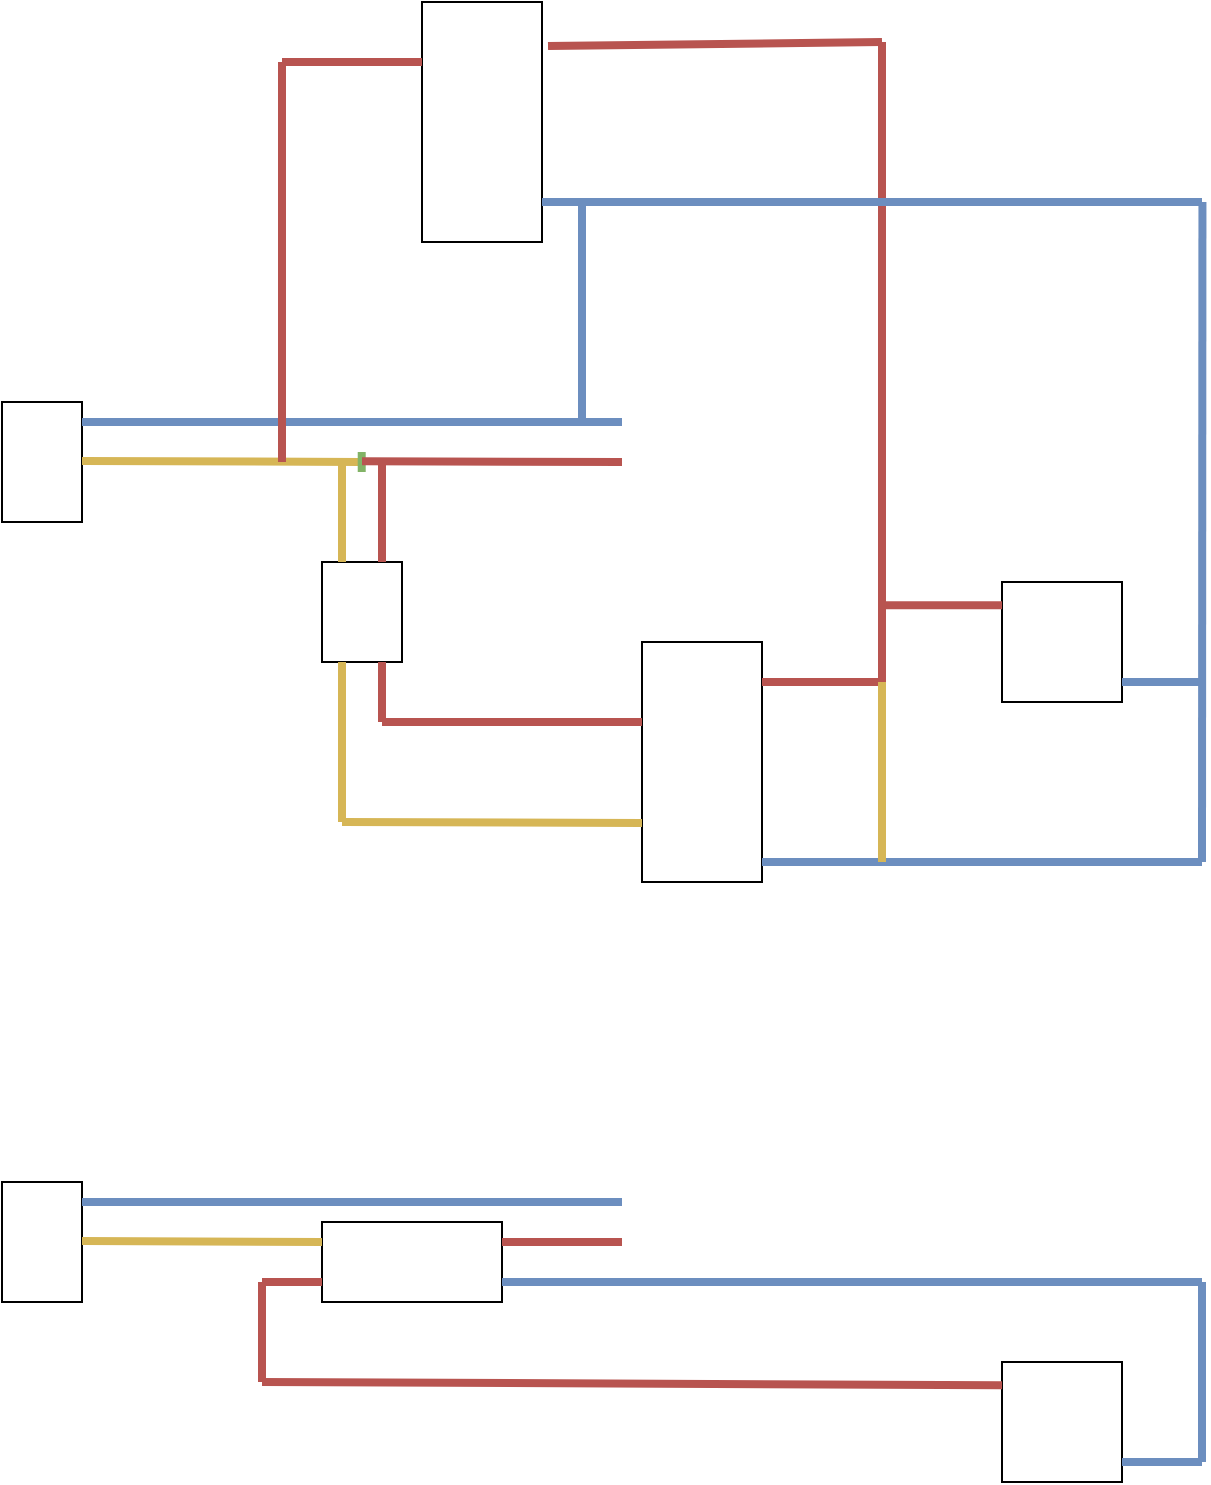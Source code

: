 <mxfile version="24.9.3">
  <diagram name="Seite-1" id="kZZHsQkHz9fy-qcwvw6M">
    <mxGraphModel dx="1061" dy="748" grid="1" gridSize="10" guides="1" tooltips="1" connect="1" arrows="1" fold="1" page="1" pageScale="1" pageWidth="827" pageHeight="1169" math="0" shadow="0">
      <root>
        <mxCell id="0" />
        <mxCell id="1" parent="0" />
        <mxCell id="NJ2idYSeSGW1v8hnMPaI-1" value="" style="rounded=0;whiteSpace=wrap;html=1;" parent="1" vertex="1">
          <mxGeometry x="70" y="280" width="40" height="60" as="geometry" />
        </mxCell>
        <mxCell id="NJ2idYSeSGW1v8hnMPaI-2" value="" style="rounded=0;whiteSpace=wrap;html=1;" parent="1" vertex="1">
          <mxGeometry x="230" y="360" width="40" height="50" as="geometry" />
        </mxCell>
        <mxCell id="NJ2idYSeSGW1v8hnMPaI-3" value="" style="rounded=0;whiteSpace=wrap;html=1;rotation=90;" parent="1" vertex="1">
          <mxGeometry x="360" y="430" width="120" height="60" as="geometry" />
        </mxCell>
        <mxCell id="NJ2idYSeSGW1v8hnMPaI-4" value="" style="endArrow=none;html=1;rounded=0;jumpSize=6;strokeWidth=4;fillColor=#dae8fc;strokeColor=#6c8ebf;entryX=0;entryY=0.5;entryDx=0;entryDy=0;" parent="1" edge="1">
          <mxGeometry width="50" height="50" relative="1" as="geometry">
            <mxPoint x="110" y="290" as="sourcePoint" />
            <mxPoint x="380" y="290" as="targetPoint" />
          </mxGeometry>
        </mxCell>
        <mxCell id="NJ2idYSeSGW1v8hnMPaI-5" value="" style="endArrow=none;html=1;rounded=0;jumpSize=6;strokeWidth=4;fillColor=#f8cecc;strokeColor=#b85450;" parent="1" edge="1">
          <mxGeometry width="50" height="50" relative="1" as="geometry">
            <mxPoint x="260" y="440" as="sourcePoint" />
            <mxPoint x="390" y="440" as="targetPoint" />
          </mxGeometry>
        </mxCell>
        <mxCell id="NJ2idYSeSGW1v8hnMPaI-6" value="" style="endArrow=none;html=1;rounded=0;jumpSize=6;strokeWidth=4;fillColor=#fff2cc;strokeColor=#d6b656;" parent="1" edge="1">
          <mxGeometry width="50" height="50" relative="1" as="geometry">
            <mxPoint x="110" y="309.5" as="sourcePoint" />
            <mxPoint x="250" y="310" as="targetPoint" />
          </mxGeometry>
        </mxCell>
        <mxCell id="NJ2idYSeSGW1v8hnMPaI-7" value="" style="endArrow=none;html=1;rounded=0;jumpSize=6;strokeWidth=4;fillColor=#fff2cc;strokeColor=#d6b656;" parent="1" edge="1">
          <mxGeometry width="50" height="50" relative="1" as="geometry">
            <mxPoint x="240" y="310" as="sourcePoint" />
            <mxPoint x="240" y="360" as="targetPoint" />
          </mxGeometry>
        </mxCell>
        <mxCell id="NJ2idYSeSGW1v8hnMPaI-8" value="" style="endArrow=none;html=1;rounded=0;jumpSize=6;strokeWidth=4;fillColor=#f8cecc;strokeColor=#b85450;" parent="1" edge="1">
          <mxGeometry width="50" height="50" relative="1" as="geometry">
            <mxPoint x="260" y="360" as="sourcePoint" />
            <mxPoint x="260" y="310" as="targetPoint" />
          </mxGeometry>
        </mxCell>
        <mxCell id="NJ2idYSeSGW1v8hnMPaI-9" value="" style="endArrow=none;html=1;rounded=0;jumpSize=6;strokeWidth=4;fillColor=#d5e8d4;strokeColor=#82b366;" parent="1" edge="1">
          <mxGeometry width="50" height="50" relative="1" as="geometry">
            <mxPoint x="249.86" y="315" as="sourcePoint" />
            <mxPoint x="249.86" y="305" as="targetPoint" />
          </mxGeometry>
        </mxCell>
        <mxCell id="NJ2idYSeSGW1v8hnMPaI-10" value="" style="endArrow=none;html=1;rounded=0;jumpSize=6;strokeWidth=4;fillColor=#f8cecc;strokeColor=#b85450;" parent="1" edge="1">
          <mxGeometry width="50" height="50" relative="1" as="geometry">
            <mxPoint x="250" y="309.66" as="sourcePoint" />
            <mxPoint x="380" y="310" as="targetPoint" />
          </mxGeometry>
        </mxCell>
        <mxCell id="NJ2idYSeSGW1v8hnMPaI-11" value="" style="endArrow=none;html=1;rounded=0;jumpSize=6;strokeWidth=4;fillColor=#f8cecc;strokeColor=#b85450;" parent="1" edge="1">
          <mxGeometry width="50" height="50" relative="1" as="geometry">
            <mxPoint x="260" y="440" as="sourcePoint" />
            <mxPoint x="260" y="410" as="targetPoint" />
          </mxGeometry>
        </mxCell>
        <mxCell id="NJ2idYSeSGW1v8hnMPaI-12" value="" style="endArrow=none;html=1;rounded=0;jumpSize=6;strokeWidth=4;fillColor=#fff2cc;strokeColor=#d6b656;" parent="1" edge="1">
          <mxGeometry width="50" height="50" relative="1" as="geometry">
            <mxPoint x="240" y="410" as="sourcePoint" />
            <mxPoint x="240" y="490" as="targetPoint" />
          </mxGeometry>
        </mxCell>
        <mxCell id="NJ2idYSeSGW1v8hnMPaI-13" value="" style="endArrow=none;html=1;rounded=0;jumpSize=6;strokeWidth=4;fillColor=#fff2cc;strokeColor=#d6b656;" parent="1" edge="1">
          <mxGeometry width="50" height="50" relative="1" as="geometry">
            <mxPoint x="240" y="490" as="sourcePoint" />
            <mxPoint x="390" y="490.5" as="targetPoint" />
          </mxGeometry>
        </mxCell>
        <mxCell id="NJ2idYSeSGW1v8hnMPaI-14" value="" style="rounded=0;whiteSpace=wrap;html=1;rotation=90;" parent="1" vertex="1">
          <mxGeometry x="570" y="370" width="60" height="60" as="geometry" />
        </mxCell>
        <mxCell id="NJ2idYSeSGW1v8hnMPaI-15" value="" style="endArrow=none;html=1;rounded=0;jumpSize=6;strokeWidth=4;fillColor=#f8cecc;strokeColor=#b85450;" parent="1" edge="1">
          <mxGeometry width="50" height="50" relative="1" as="geometry">
            <mxPoint x="450" y="420" as="sourcePoint" />
            <mxPoint x="510" y="420" as="targetPoint" />
          </mxGeometry>
        </mxCell>
        <mxCell id="NJ2idYSeSGW1v8hnMPaI-16" value="" style="endArrow=none;html=1;rounded=0;jumpSize=6;strokeWidth=4;fillColor=#dae8fc;strokeColor=#6c8ebf;" parent="1" edge="1">
          <mxGeometry width="50" height="50" relative="1" as="geometry">
            <mxPoint x="450" y="510" as="sourcePoint" />
            <mxPoint x="670" y="510" as="targetPoint" />
          </mxGeometry>
        </mxCell>
        <mxCell id="NJ2idYSeSGW1v8hnMPaI-17" value="" style="endArrow=none;html=1;rounded=0;jumpSize=6;strokeWidth=4;fillColor=#f8cecc;strokeColor=#b85450;" parent="1" edge="1">
          <mxGeometry width="50" height="50" relative="1" as="geometry">
            <mxPoint x="510" y="381.66" as="sourcePoint" />
            <mxPoint x="570" y="381.66" as="targetPoint" />
          </mxGeometry>
        </mxCell>
        <mxCell id="NJ2idYSeSGW1v8hnMPaI-18" value="" style="endArrow=none;html=1;rounded=0;jumpSize=6;strokeWidth=4;fillColor=#f8cecc;strokeColor=#b85450;" parent="1" edge="1">
          <mxGeometry width="50" height="50" relative="1" as="geometry">
            <mxPoint x="510" y="420" as="sourcePoint" />
            <mxPoint x="510" y="380" as="targetPoint" />
          </mxGeometry>
        </mxCell>
        <mxCell id="NJ2idYSeSGW1v8hnMPaI-19" value="" style="endArrow=none;html=1;rounded=0;jumpSize=6;strokeWidth=4;fillColor=#dae8fc;strokeColor=#6c8ebf;" parent="1" edge="1">
          <mxGeometry width="50" height="50" relative="1" as="geometry">
            <mxPoint x="670.22" y="180.0" as="sourcePoint" />
            <mxPoint x="670" y="510" as="targetPoint" />
          </mxGeometry>
        </mxCell>
        <mxCell id="f0kiMjeL7Y0i_PSGvt8D-9" value="" style="endArrow=none;html=1;rounded=0;jumpSize=6;strokeWidth=4;fillColor=#dae8fc;strokeColor=#6c8ebf;" edge="1" parent="1">
          <mxGeometry width="50" height="50" relative="1" as="geometry">
            <mxPoint x="630" y="420" as="sourcePoint" />
            <mxPoint x="670" y="420" as="targetPoint" />
          </mxGeometry>
        </mxCell>
        <mxCell id="f0kiMjeL7Y0i_PSGvt8D-1" value="" style="rounded=0;whiteSpace=wrap;html=1;rotation=90;" vertex="1" parent="1">
          <mxGeometry x="250" y="110" width="120" height="60" as="geometry" />
        </mxCell>
        <mxCell id="f0kiMjeL7Y0i_PSGvt8D-10" value="" style="endArrow=none;html=1;rounded=0;jumpSize=6;strokeWidth=4;fillColor=#fff2cc;strokeColor=#d6b656;" edge="1" parent="1">
          <mxGeometry width="50" height="50" relative="1" as="geometry">
            <mxPoint x="510" y="420" as="sourcePoint" />
            <mxPoint x="510" y="510" as="targetPoint" />
          </mxGeometry>
        </mxCell>
        <mxCell id="f0kiMjeL7Y0i_PSGvt8D-2" value="" style="endArrow=none;html=1;rounded=0;jumpSize=6;strokeWidth=4;fillColor=#f8cecc;strokeColor=#b85450;" edge="1" parent="1">
          <mxGeometry width="50" height="50" relative="1" as="geometry">
            <mxPoint x="210" y="310" as="sourcePoint" />
            <mxPoint x="210" y="110" as="targetPoint" />
          </mxGeometry>
        </mxCell>
        <mxCell id="f0kiMjeL7Y0i_PSGvt8D-14" value="" style="rounded=0;whiteSpace=wrap;html=1;" vertex="1" parent="1">
          <mxGeometry x="70" y="670" width="40" height="60" as="geometry" />
        </mxCell>
        <mxCell id="f0kiMjeL7Y0i_PSGvt8D-3" value="" style="endArrow=none;html=1;rounded=0;jumpSize=6;strokeWidth=4;fillColor=#f8cecc;strokeColor=#b85450;entryX=0.25;entryY=1;entryDx=0;entryDy=0;" edge="1" parent="1" target="f0kiMjeL7Y0i_PSGvt8D-1">
          <mxGeometry width="50" height="50" relative="1" as="geometry">
            <mxPoint x="210" y="110" as="sourcePoint" />
            <mxPoint x="270" y="110" as="targetPoint" />
          </mxGeometry>
        </mxCell>
        <mxCell id="f0kiMjeL7Y0i_PSGvt8D-15" value="" style="rounded=0;whiteSpace=wrap;html=1;" vertex="1" parent="1">
          <mxGeometry x="230" y="690" width="90" height="40" as="geometry" />
        </mxCell>
        <mxCell id="f0kiMjeL7Y0i_PSGvt8D-4" value="" style="endArrow=none;html=1;rounded=0;jumpSize=6;strokeWidth=4;fillColor=#f8cecc;strokeColor=#b85450;" edge="1" parent="1">
          <mxGeometry width="50" height="50" relative="1" as="geometry">
            <mxPoint x="510" y="380" as="sourcePoint" />
            <mxPoint x="510" y="100" as="targetPoint" />
          </mxGeometry>
        </mxCell>
        <mxCell id="f0kiMjeL7Y0i_PSGvt8D-17" value="" style="endArrow=none;html=1;rounded=0;jumpSize=6;strokeWidth=4;fillColor=#dae8fc;strokeColor=#6c8ebf;entryX=0;entryY=0.5;entryDx=0;entryDy=0;" edge="1" parent="1">
          <mxGeometry width="50" height="50" relative="1" as="geometry">
            <mxPoint x="110" y="680" as="sourcePoint" />
            <mxPoint x="380" y="680" as="targetPoint" />
          </mxGeometry>
        </mxCell>
        <mxCell id="f0kiMjeL7Y0i_PSGvt8D-5" value="" style="endArrow=none;html=1;rounded=0;jumpSize=6;strokeWidth=4;fillColor=#f8cecc;strokeColor=#b85450;exitX=0.183;exitY=-0.05;exitDx=0;exitDy=0;exitPerimeter=0;" edge="1" parent="1" source="f0kiMjeL7Y0i_PSGvt8D-1">
          <mxGeometry width="50" height="50" relative="1" as="geometry">
            <mxPoint x="450" y="100.0" as="sourcePoint" />
            <mxPoint x="510" y="100.0" as="targetPoint" />
          </mxGeometry>
        </mxCell>
        <mxCell id="f0kiMjeL7Y0i_PSGvt8D-19" value="" style="endArrow=none;html=1;rounded=0;jumpSize=6;strokeWidth=4;fillColor=#fff2cc;strokeColor=#d6b656;" edge="1" parent="1">
          <mxGeometry width="50" height="50" relative="1" as="geometry">
            <mxPoint x="110" y="699.5" as="sourcePoint" />
            <mxPoint x="230" y="700" as="targetPoint" />
          </mxGeometry>
        </mxCell>
        <mxCell id="f0kiMjeL7Y0i_PSGvt8D-6" value="" style="endArrow=none;html=1;rounded=0;jumpSize=6;strokeWidth=4;fillColor=#dae8fc;strokeColor=#6c8ebf;" edge="1" parent="1">
          <mxGeometry width="50" height="50" relative="1" as="geometry">
            <mxPoint x="360" y="180" as="sourcePoint" />
            <mxPoint x="360" y="290" as="targetPoint" />
          </mxGeometry>
        </mxCell>
        <mxCell id="f0kiMjeL7Y0i_PSGvt8D-23" value="" style="endArrow=none;html=1;rounded=0;jumpSize=6;strokeWidth=4;fillColor=#f8cecc;strokeColor=#b85450;" edge="1" parent="1">
          <mxGeometry width="50" height="50" relative="1" as="geometry">
            <mxPoint x="320" y="700" as="sourcePoint" />
            <mxPoint x="380" y="700" as="targetPoint" />
          </mxGeometry>
        </mxCell>
        <mxCell id="f0kiMjeL7Y0i_PSGvt8D-7" value="" style="endArrow=none;html=1;rounded=0;jumpSize=6;strokeWidth=4;fillColor=#dae8fc;strokeColor=#6c8ebf;" edge="1" parent="1">
          <mxGeometry width="50" height="50" relative="1" as="geometry">
            <mxPoint x="340" y="180" as="sourcePoint" />
            <mxPoint x="360" y="180" as="targetPoint" />
          </mxGeometry>
        </mxCell>
        <mxCell id="f0kiMjeL7Y0i_PSGvt8D-27" value="" style="rounded=0;whiteSpace=wrap;html=1;rotation=90;" vertex="1" parent="1">
          <mxGeometry x="570" y="760" width="60" height="60" as="geometry" />
        </mxCell>
        <mxCell id="f0kiMjeL7Y0i_PSGvt8D-8" value="" style="endArrow=none;html=1;rounded=0;jumpSize=6;strokeWidth=4;fillColor=#dae8fc;strokeColor=#6c8ebf;" edge="1" parent="1">
          <mxGeometry width="50" height="50" relative="1" as="geometry">
            <mxPoint x="360" y="180" as="sourcePoint" />
            <mxPoint x="670" y="180" as="targetPoint" />
          </mxGeometry>
        </mxCell>
        <mxCell id="f0kiMjeL7Y0i_PSGvt8D-28" value="" style="endArrow=none;html=1;rounded=0;jumpSize=6;strokeWidth=4;fillColor=#f8cecc;strokeColor=#b85450;" edge="1" parent="1">
          <mxGeometry width="50" height="50" relative="1" as="geometry">
            <mxPoint x="200" y="720" as="sourcePoint" />
            <mxPoint x="230" y="720" as="targetPoint" />
          </mxGeometry>
        </mxCell>
        <mxCell id="f0kiMjeL7Y0i_PSGvt8D-30" value="" style="endArrow=none;html=1;rounded=0;jumpSize=6;strokeWidth=4;fillColor=#f8cecc;strokeColor=#b85450;" edge="1" parent="1">
          <mxGeometry width="50" height="50" relative="1" as="geometry">
            <mxPoint x="200" y="770" as="sourcePoint" />
            <mxPoint x="570" y="771.66" as="targetPoint" />
          </mxGeometry>
        </mxCell>
        <mxCell id="f0kiMjeL7Y0i_PSGvt8D-32" value="" style="endArrow=none;html=1;rounded=0;jumpSize=6;strokeWidth=4;fillColor=#dae8fc;strokeColor=#6c8ebf;" edge="1" parent="1">
          <mxGeometry width="50" height="50" relative="1" as="geometry">
            <mxPoint x="670" y="720" as="sourcePoint" />
            <mxPoint x="670" y="810" as="targetPoint" />
          </mxGeometry>
        </mxCell>
        <mxCell id="f0kiMjeL7Y0i_PSGvt8D-33" value="" style="endArrow=none;html=1;rounded=0;jumpSize=6;strokeWidth=4;fillColor=#dae8fc;strokeColor=#6c8ebf;" edge="1" parent="1">
          <mxGeometry width="50" height="50" relative="1" as="geometry">
            <mxPoint x="630" y="810" as="sourcePoint" />
            <mxPoint x="670" y="810" as="targetPoint" />
          </mxGeometry>
        </mxCell>
        <mxCell id="f0kiMjeL7Y0i_PSGvt8D-35" value="" style="endArrow=none;html=1;rounded=0;jumpSize=6;strokeWidth=4;fillColor=#f8cecc;strokeColor=#b85450;" edge="1" parent="1">
          <mxGeometry width="50" height="50" relative="1" as="geometry">
            <mxPoint x="200" y="770" as="sourcePoint" />
            <mxPoint x="200" y="720" as="targetPoint" />
          </mxGeometry>
        </mxCell>
        <mxCell id="f0kiMjeL7Y0i_PSGvt8D-36" value="" style="endArrow=none;html=1;rounded=0;jumpSize=6;strokeWidth=4;fillColor=#dae8fc;strokeColor=#6c8ebf;" edge="1" parent="1">
          <mxGeometry width="50" height="50" relative="1" as="geometry">
            <mxPoint x="320" y="720" as="sourcePoint" />
            <mxPoint x="670" y="720" as="targetPoint" />
          </mxGeometry>
        </mxCell>
      </root>
    </mxGraphModel>
  </diagram>
</mxfile>
